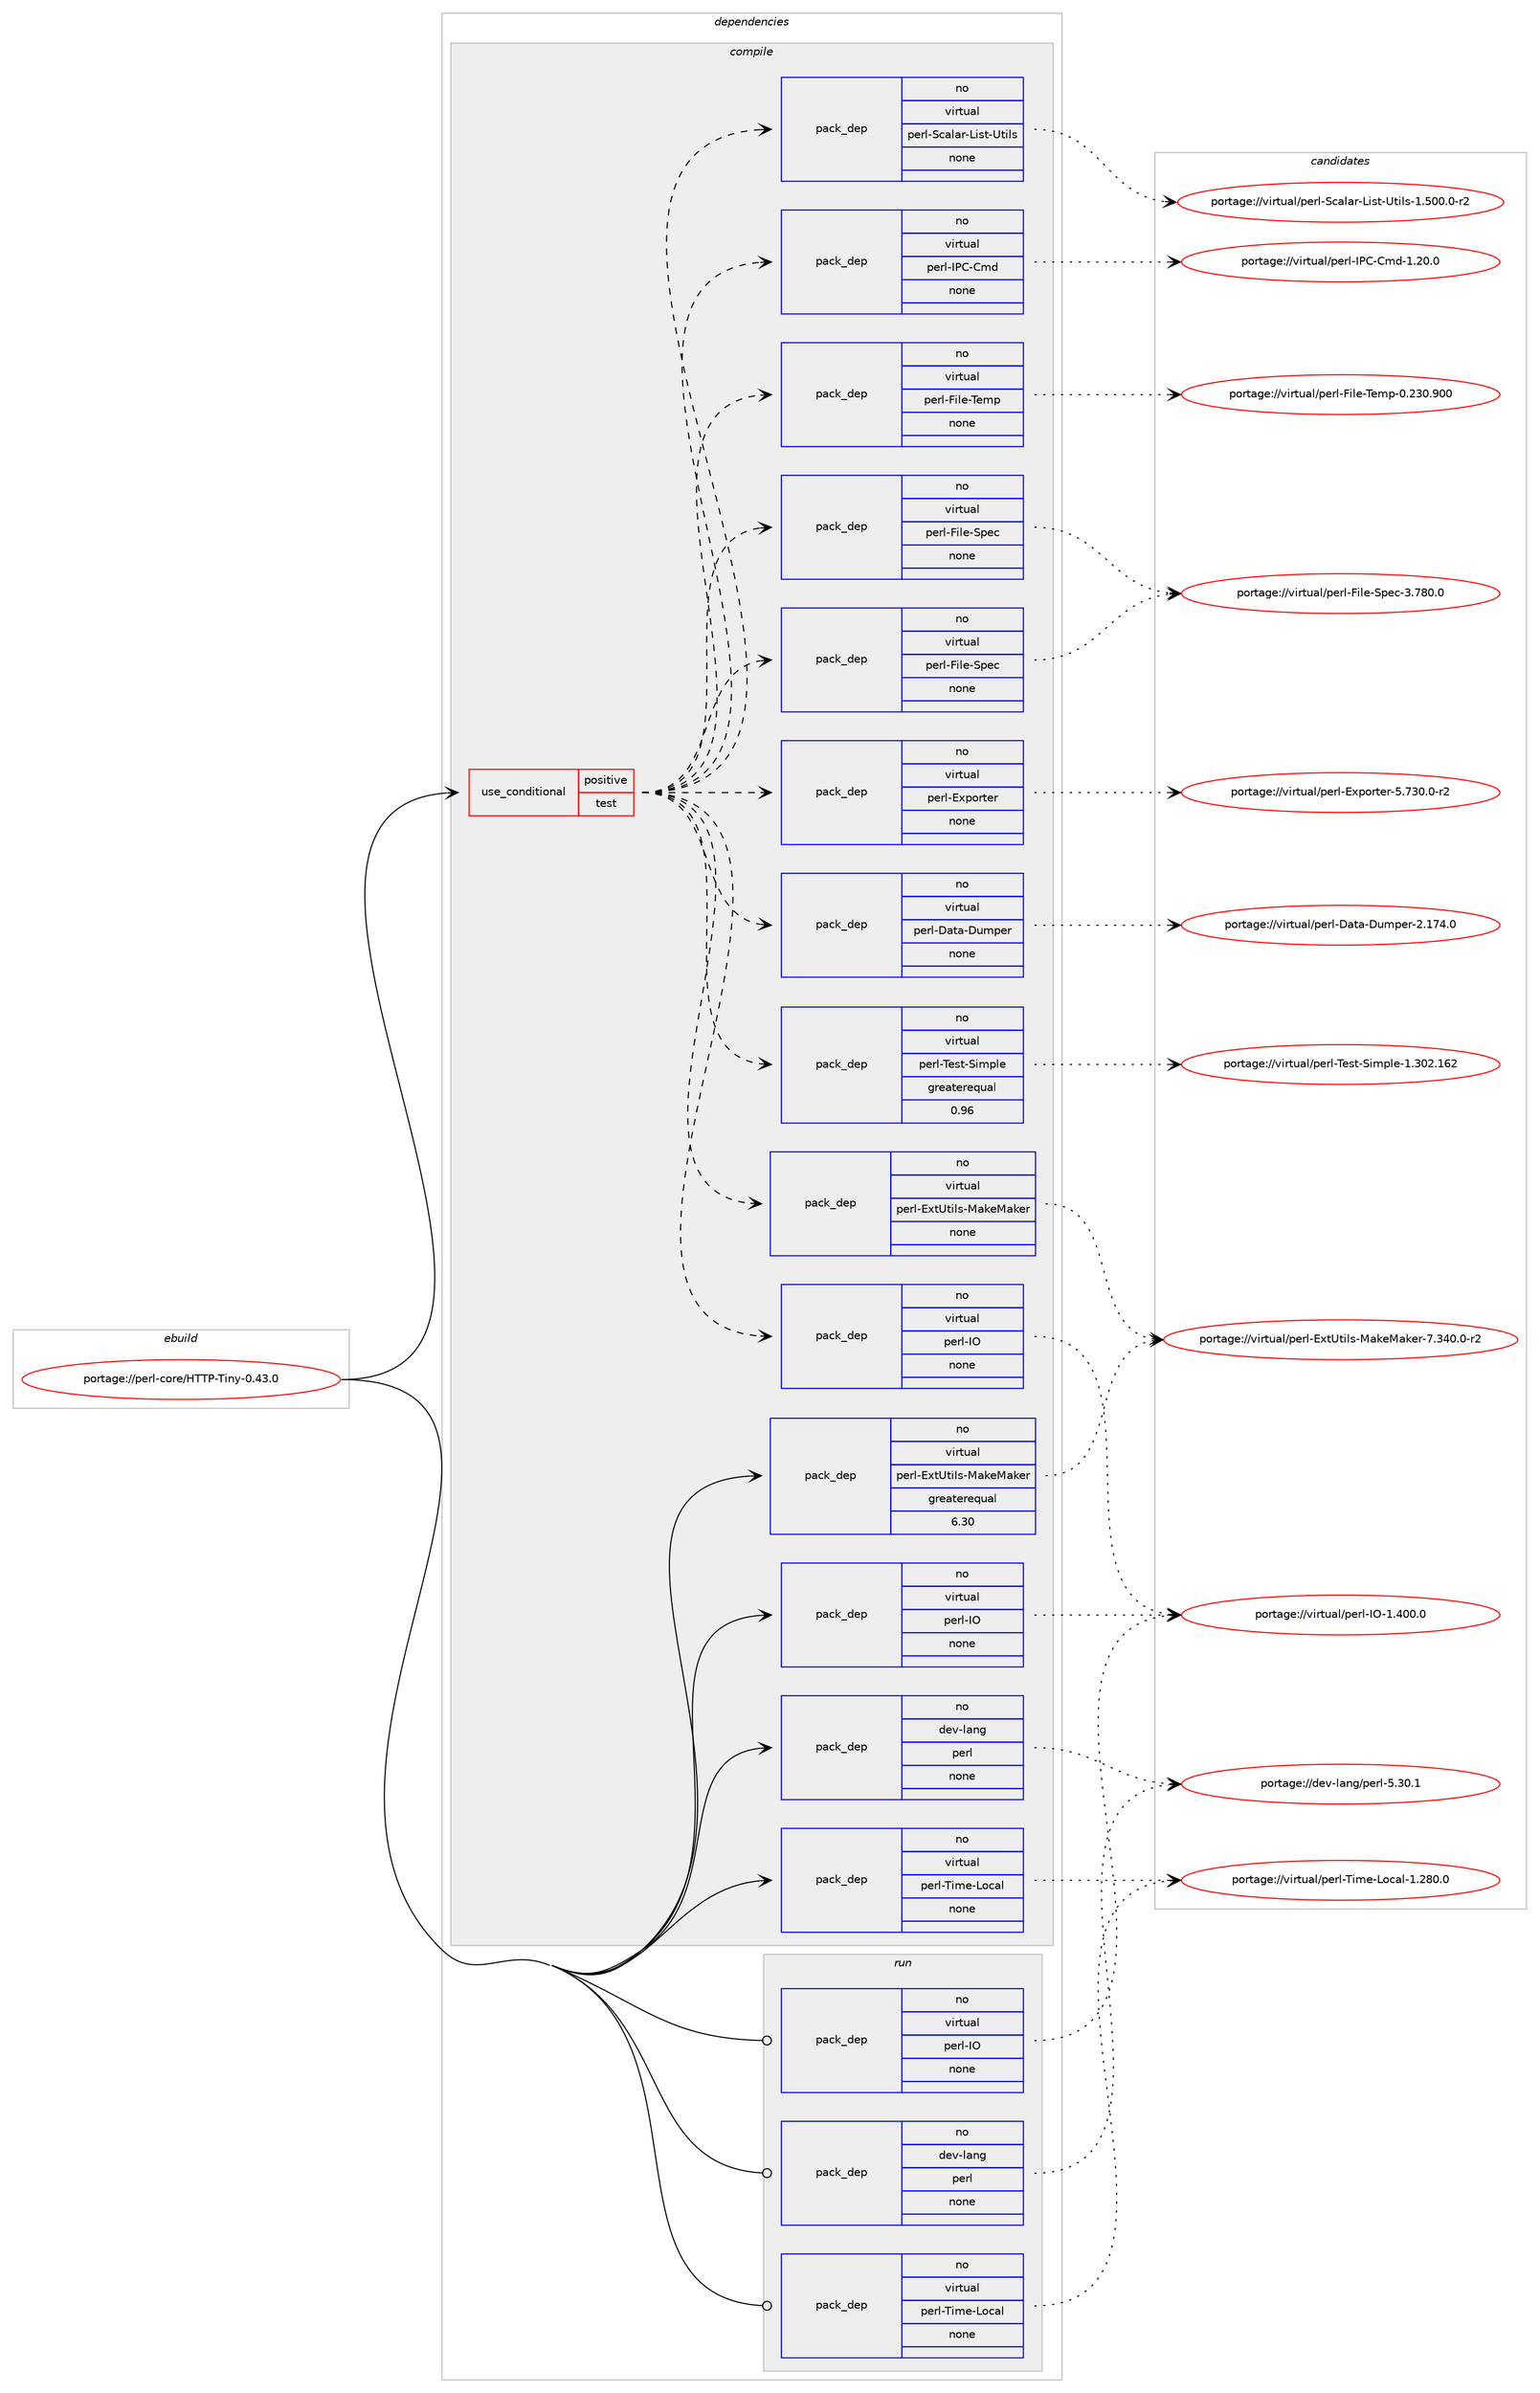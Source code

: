 digraph prolog {

# *************
# Graph options
# *************

newrank=true;
concentrate=true;
compound=true;
graph [rankdir=LR,fontname=Helvetica,fontsize=10,ranksep=1.5];#, ranksep=2.5, nodesep=0.2];
edge  [arrowhead=vee];
node  [fontname=Helvetica,fontsize=10];

# **********
# The ebuild
# **********

subgraph cluster_leftcol {
color=gray;
rank=same;
label=<<i>ebuild</i>>;
id [label="portage://perl-core/HTTP-Tiny-0.43.0", color=red, width=4, href="../perl-core/HTTP-Tiny-0.43.0.svg"];
}

# ****************
# The dependencies
# ****************

subgraph cluster_midcol {
color=gray;
label=<<i>dependencies</i>>;
subgraph cluster_compile {
fillcolor="#eeeeee";
style=filled;
label=<<i>compile</i>>;
subgraph cond21493 {
dependency109382 [label=<<TABLE BORDER="0" CELLBORDER="1" CELLSPACING="0" CELLPADDING="4"><TR><TD ROWSPAN="3" CELLPADDING="10">use_conditional</TD></TR><TR><TD>positive</TD></TR><TR><TD>test</TD></TR></TABLE>>, shape=none, color=red];
subgraph pack86081 {
dependency109383 [label=<<TABLE BORDER="0" CELLBORDER="1" CELLSPACING="0" CELLPADDING="4" WIDTH="220"><TR><TD ROWSPAN="6" CELLPADDING="30">pack_dep</TD></TR><TR><TD WIDTH="110">no</TD></TR><TR><TD>virtual</TD></TR><TR><TD>perl-Data-Dumper</TD></TR><TR><TD>none</TD></TR><TR><TD></TD></TR></TABLE>>, shape=none, color=blue];
}
dependency109382:e -> dependency109383:w [weight=20,style="dashed",arrowhead="vee"];
subgraph pack86082 {
dependency109384 [label=<<TABLE BORDER="0" CELLBORDER="1" CELLSPACING="0" CELLPADDING="4" WIDTH="220"><TR><TD ROWSPAN="6" CELLPADDING="30">pack_dep</TD></TR><TR><TD WIDTH="110">no</TD></TR><TR><TD>virtual</TD></TR><TR><TD>perl-Exporter</TD></TR><TR><TD>none</TD></TR><TR><TD></TD></TR></TABLE>>, shape=none, color=blue];
}
dependency109382:e -> dependency109384:w [weight=20,style="dashed",arrowhead="vee"];
subgraph pack86083 {
dependency109385 [label=<<TABLE BORDER="0" CELLBORDER="1" CELLSPACING="0" CELLPADDING="4" WIDTH="220"><TR><TD ROWSPAN="6" CELLPADDING="30">pack_dep</TD></TR><TR><TD WIDTH="110">no</TD></TR><TR><TD>virtual</TD></TR><TR><TD>perl-ExtUtils-MakeMaker</TD></TR><TR><TD>none</TD></TR><TR><TD></TD></TR></TABLE>>, shape=none, color=blue];
}
dependency109382:e -> dependency109385:w [weight=20,style="dashed",arrowhead="vee"];
subgraph pack86084 {
dependency109386 [label=<<TABLE BORDER="0" CELLBORDER="1" CELLSPACING="0" CELLPADDING="4" WIDTH="220"><TR><TD ROWSPAN="6" CELLPADDING="30">pack_dep</TD></TR><TR><TD WIDTH="110">no</TD></TR><TR><TD>virtual</TD></TR><TR><TD>perl-File-Spec</TD></TR><TR><TD>none</TD></TR><TR><TD></TD></TR></TABLE>>, shape=none, color=blue];
}
dependency109382:e -> dependency109386:w [weight=20,style="dashed",arrowhead="vee"];
subgraph pack86085 {
dependency109387 [label=<<TABLE BORDER="0" CELLBORDER="1" CELLSPACING="0" CELLPADDING="4" WIDTH="220"><TR><TD ROWSPAN="6" CELLPADDING="30">pack_dep</TD></TR><TR><TD WIDTH="110">no</TD></TR><TR><TD>virtual</TD></TR><TR><TD>perl-File-Spec</TD></TR><TR><TD>none</TD></TR><TR><TD></TD></TR></TABLE>>, shape=none, color=blue];
}
dependency109382:e -> dependency109387:w [weight=20,style="dashed",arrowhead="vee"];
subgraph pack86086 {
dependency109388 [label=<<TABLE BORDER="0" CELLBORDER="1" CELLSPACING="0" CELLPADDING="4" WIDTH="220"><TR><TD ROWSPAN="6" CELLPADDING="30">pack_dep</TD></TR><TR><TD WIDTH="110">no</TD></TR><TR><TD>virtual</TD></TR><TR><TD>perl-File-Temp</TD></TR><TR><TD>none</TD></TR><TR><TD></TD></TR></TABLE>>, shape=none, color=blue];
}
dependency109382:e -> dependency109388:w [weight=20,style="dashed",arrowhead="vee"];
subgraph pack86087 {
dependency109389 [label=<<TABLE BORDER="0" CELLBORDER="1" CELLSPACING="0" CELLPADDING="4" WIDTH="220"><TR><TD ROWSPAN="6" CELLPADDING="30">pack_dep</TD></TR><TR><TD WIDTH="110">no</TD></TR><TR><TD>virtual</TD></TR><TR><TD>perl-IO</TD></TR><TR><TD>none</TD></TR><TR><TD></TD></TR></TABLE>>, shape=none, color=blue];
}
dependency109382:e -> dependency109389:w [weight=20,style="dashed",arrowhead="vee"];
subgraph pack86088 {
dependency109390 [label=<<TABLE BORDER="0" CELLBORDER="1" CELLSPACING="0" CELLPADDING="4" WIDTH="220"><TR><TD ROWSPAN="6" CELLPADDING="30">pack_dep</TD></TR><TR><TD WIDTH="110">no</TD></TR><TR><TD>virtual</TD></TR><TR><TD>perl-IPC-Cmd</TD></TR><TR><TD>none</TD></TR><TR><TD></TD></TR></TABLE>>, shape=none, color=blue];
}
dependency109382:e -> dependency109390:w [weight=20,style="dashed",arrowhead="vee"];
subgraph pack86089 {
dependency109391 [label=<<TABLE BORDER="0" CELLBORDER="1" CELLSPACING="0" CELLPADDING="4" WIDTH="220"><TR><TD ROWSPAN="6" CELLPADDING="30">pack_dep</TD></TR><TR><TD WIDTH="110">no</TD></TR><TR><TD>virtual</TD></TR><TR><TD>perl-Scalar-List-Utils</TD></TR><TR><TD>none</TD></TR><TR><TD></TD></TR></TABLE>>, shape=none, color=blue];
}
dependency109382:e -> dependency109391:w [weight=20,style="dashed",arrowhead="vee"];
subgraph pack86090 {
dependency109392 [label=<<TABLE BORDER="0" CELLBORDER="1" CELLSPACING="0" CELLPADDING="4" WIDTH="220"><TR><TD ROWSPAN="6" CELLPADDING="30">pack_dep</TD></TR><TR><TD WIDTH="110">no</TD></TR><TR><TD>virtual</TD></TR><TR><TD>perl-Test-Simple</TD></TR><TR><TD>greaterequal</TD></TR><TR><TD>0.96</TD></TR></TABLE>>, shape=none, color=blue];
}
dependency109382:e -> dependency109392:w [weight=20,style="dashed",arrowhead="vee"];
}
id:e -> dependency109382:w [weight=20,style="solid",arrowhead="vee"];
subgraph pack86091 {
dependency109393 [label=<<TABLE BORDER="0" CELLBORDER="1" CELLSPACING="0" CELLPADDING="4" WIDTH="220"><TR><TD ROWSPAN="6" CELLPADDING="30">pack_dep</TD></TR><TR><TD WIDTH="110">no</TD></TR><TR><TD>dev-lang</TD></TR><TR><TD>perl</TD></TR><TR><TD>none</TD></TR><TR><TD></TD></TR></TABLE>>, shape=none, color=blue];
}
id:e -> dependency109393:w [weight=20,style="solid",arrowhead="vee"];
subgraph pack86092 {
dependency109394 [label=<<TABLE BORDER="0" CELLBORDER="1" CELLSPACING="0" CELLPADDING="4" WIDTH="220"><TR><TD ROWSPAN="6" CELLPADDING="30">pack_dep</TD></TR><TR><TD WIDTH="110">no</TD></TR><TR><TD>virtual</TD></TR><TR><TD>perl-ExtUtils-MakeMaker</TD></TR><TR><TD>greaterequal</TD></TR><TR><TD>6.30</TD></TR></TABLE>>, shape=none, color=blue];
}
id:e -> dependency109394:w [weight=20,style="solid",arrowhead="vee"];
subgraph pack86093 {
dependency109395 [label=<<TABLE BORDER="0" CELLBORDER="1" CELLSPACING="0" CELLPADDING="4" WIDTH="220"><TR><TD ROWSPAN="6" CELLPADDING="30">pack_dep</TD></TR><TR><TD WIDTH="110">no</TD></TR><TR><TD>virtual</TD></TR><TR><TD>perl-IO</TD></TR><TR><TD>none</TD></TR><TR><TD></TD></TR></TABLE>>, shape=none, color=blue];
}
id:e -> dependency109395:w [weight=20,style="solid",arrowhead="vee"];
subgraph pack86094 {
dependency109396 [label=<<TABLE BORDER="0" CELLBORDER="1" CELLSPACING="0" CELLPADDING="4" WIDTH="220"><TR><TD ROWSPAN="6" CELLPADDING="30">pack_dep</TD></TR><TR><TD WIDTH="110">no</TD></TR><TR><TD>virtual</TD></TR><TR><TD>perl-Time-Local</TD></TR><TR><TD>none</TD></TR><TR><TD></TD></TR></TABLE>>, shape=none, color=blue];
}
id:e -> dependency109396:w [weight=20,style="solid",arrowhead="vee"];
}
subgraph cluster_compileandrun {
fillcolor="#eeeeee";
style=filled;
label=<<i>compile and run</i>>;
}
subgraph cluster_run {
fillcolor="#eeeeee";
style=filled;
label=<<i>run</i>>;
subgraph pack86095 {
dependency109397 [label=<<TABLE BORDER="0" CELLBORDER="1" CELLSPACING="0" CELLPADDING="4" WIDTH="220"><TR><TD ROWSPAN="6" CELLPADDING="30">pack_dep</TD></TR><TR><TD WIDTH="110">no</TD></TR><TR><TD>dev-lang</TD></TR><TR><TD>perl</TD></TR><TR><TD>none</TD></TR><TR><TD></TD></TR></TABLE>>, shape=none, color=blue];
}
id:e -> dependency109397:w [weight=20,style="solid",arrowhead="odot"];
subgraph pack86096 {
dependency109398 [label=<<TABLE BORDER="0" CELLBORDER="1" CELLSPACING="0" CELLPADDING="4" WIDTH="220"><TR><TD ROWSPAN="6" CELLPADDING="30">pack_dep</TD></TR><TR><TD WIDTH="110">no</TD></TR><TR><TD>virtual</TD></TR><TR><TD>perl-IO</TD></TR><TR><TD>none</TD></TR><TR><TD></TD></TR></TABLE>>, shape=none, color=blue];
}
id:e -> dependency109398:w [weight=20,style="solid",arrowhead="odot"];
subgraph pack86097 {
dependency109399 [label=<<TABLE BORDER="0" CELLBORDER="1" CELLSPACING="0" CELLPADDING="4" WIDTH="220"><TR><TD ROWSPAN="6" CELLPADDING="30">pack_dep</TD></TR><TR><TD WIDTH="110">no</TD></TR><TR><TD>virtual</TD></TR><TR><TD>perl-Time-Local</TD></TR><TR><TD>none</TD></TR><TR><TD></TD></TR></TABLE>>, shape=none, color=blue];
}
id:e -> dependency109399:w [weight=20,style="solid",arrowhead="odot"];
}
}

# **************
# The candidates
# **************

subgraph cluster_choices {
rank=same;
color=gray;
label=<<i>candidates</i>>;

subgraph choice86081 {
color=black;
nodesep=1;
choice11810511411611797108471121011141084568971169745681171091121011144550464955524648 [label="portage://virtual/perl-Data-Dumper-2.174.0", color=red, width=4,href="../virtual/perl-Data-Dumper-2.174.0.svg"];
dependency109383:e -> choice11810511411611797108471121011141084568971169745681171091121011144550464955524648:w [style=dotted,weight="100"];
}
subgraph choice86082 {
color=black;
nodesep=1;
choice1181051141161179710847112101114108456912011211111411610111445534655514846484511450 [label="portage://virtual/perl-Exporter-5.730.0-r2", color=red, width=4,href="../virtual/perl-Exporter-5.730.0-r2.svg"];
dependency109384:e -> choice1181051141161179710847112101114108456912011211111411610111445534655514846484511450:w [style=dotted,weight="100"];
}
subgraph choice86083 {
color=black;
nodesep=1;
choice1181051141161179710847112101114108456912011685116105108115457797107101779710710111445554651524846484511450 [label="portage://virtual/perl-ExtUtils-MakeMaker-7.340.0-r2", color=red, width=4,href="../virtual/perl-ExtUtils-MakeMaker-7.340.0-r2.svg"];
dependency109385:e -> choice1181051141161179710847112101114108456912011685116105108115457797107101779710710111445554651524846484511450:w [style=dotted,weight="100"];
}
subgraph choice86084 {
color=black;
nodesep=1;
choice118105114116117971084711210111410845701051081014583112101994551465556484648 [label="portage://virtual/perl-File-Spec-3.780.0", color=red, width=4,href="../virtual/perl-File-Spec-3.780.0.svg"];
dependency109386:e -> choice118105114116117971084711210111410845701051081014583112101994551465556484648:w [style=dotted,weight="100"];
}
subgraph choice86085 {
color=black;
nodesep=1;
choice118105114116117971084711210111410845701051081014583112101994551465556484648 [label="portage://virtual/perl-File-Spec-3.780.0", color=red, width=4,href="../virtual/perl-File-Spec-3.780.0.svg"];
dependency109387:e -> choice118105114116117971084711210111410845701051081014583112101994551465556484648:w [style=dotted,weight="100"];
}
subgraph choice86086 {
color=black;
nodesep=1;
choice11810511411611797108471121011141084570105108101458410110911245484650514846574848 [label="portage://virtual/perl-File-Temp-0.230.900", color=red, width=4,href="../virtual/perl-File-Temp-0.230.900.svg"];
dependency109388:e -> choice11810511411611797108471121011141084570105108101458410110911245484650514846574848:w [style=dotted,weight="100"];
}
subgraph choice86087 {
color=black;
nodesep=1;
choice11810511411611797108471121011141084573794549465248484648 [label="portage://virtual/perl-IO-1.400.0", color=red, width=4,href="../virtual/perl-IO-1.400.0.svg"];
dependency109389:e -> choice11810511411611797108471121011141084573794549465248484648:w [style=dotted,weight="100"];
}
subgraph choice86088 {
color=black;
nodesep=1;
choice118105114116117971084711210111410845738067456710910045494650484648 [label="portage://virtual/perl-IPC-Cmd-1.20.0", color=red, width=4,href="../virtual/perl-IPC-Cmd-1.20.0.svg"];
dependency109390:e -> choice118105114116117971084711210111410845738067456710910045494650484648:w [style=dotted,weight="100"];
}
subgraph choice86089 {
color=black;
nodesep=1;
choice118105114116117971084711210111410845839997108971144576105115116458511610510811545494653484846484511450 [label="portage://virtual/perl-Scalar-List-Utils-1.500.0-r2", color=red, width=4,href="../virtual/perl-Scalar-List-Utils-1.500.0-r2.svg"];
dependency109391:e -> choice118105114116117971084711210111410845839997108971144576105115116458511610510811545494653484846484511450:w [style=dotted,weight="100"];
}
subgraph choice86090 {
color=black;
nodesep=1;
choice11810511411611797108471121011141084584101115116458310510911210810145494651485046495450 [label="portage://virtual/perl-Test-Simple-1.302.162", color=red, width=4,href="../virtual/perl-Test-Simple-1.302.162.svg"];
dependency109392:e -> choice11810511411611797108471121011141084584101115116458310510911210810145494651485046495450:w [style=dotted,weight="100"];
}
subgraph choice86091 {
color=black;
nodesep=1;
choice10010111845108971101034711210111410845534651484649 [label="portage://dev-lang/perl-5.30.1", color=red, width=4,href="../dev-lang/perl-5.30.1.svg"];
dependency109393:e -> choice10010111845108971101034711210111410845534651484649:w [style=dotted,weight="100"];
}
subgraph choice86092 {
color=black;
nodesep=1;
choice1181051141161179710847112101114108456912011685116105108115457797107101779710710111445554651524846484511450 [label="portage://virtual/perl-ExtUtils-MakeMaker-7.340.0-r2", color=red, width=4,href="../virtual/perl-ExtUtils-MakeMaker-7.340.0-r2.svg"];
dependency109394:e -> choice1181051141161179710847112101114108456912011685116105108115457797107101779710710111445554651524846484511450:w [style=dotted,weight="100"];
}
subgraph choice86093 {
color=black;
nodesep=1;
choice11810511411611797108471121011141084573794549465248484648 [label="portage://virtual/perl-IO-1.400.0", color=red, width=4,href="../virtual/perl-IO-1.400.0.svg"];
dependency109395:e -> choice11810511411611797108471121011141084573794549465248484648:w [style=dotted,weight="100"];
}
subgraph choice86094 {
color=black;
nodesep=1;
choice11810511411611797108471121011141084584105109101457611199971084549465056484648 [label="portage://virtual/perl-Time-Local-1.280.0", color=red, width=4,href="../virtual/perl-Time-Local-1.280.0.svg"];
dependency109396:e -> choice11810511411611797108471121011141084584105109101457611199971084549465056484648:w [style=dotted,weight="100"];
}
subgraph choice86095 {
color=black;
nodesep=1;
choice10010111845108971101034711210111410845534651484649 [label="portage://dev-lang/perl-5.30.1", color=red, width=4,href="../dev-lang/perl-5.30.1.svg"];
dependency109397:e -> choice10010111845108971101034711210111410845534651484649:w [style=dotted,weight="100"];
}
subgraph choice86096 {
color=black;
nodesep=1;
choice11810511411611797108471121011141084573794549465248484648 [label="portage://virtual/perl-IO-1.400.0", color=red, width=4,href="../virtual/perl-IO-1.400.0.svg"];
dependency109398:e -> choice11810511411611797108471121011141084573794549465248484648:w [style=dotted,weight="100"];
}
subgraph choice86097 {
color=black;
nodesep=1;
choice11810511411611797108471121011141084584105109101457611199971084549465056484648 [label="portage://virtual/perl-Time-Local-1.280.0", color=red, width=4,href="../virtual/perl-Time-Local-1.280.0.svg"];
dependency109399:e -> choice11810511411611797108471121011141084584105109101457611199971084549465056484648:w [style=dotted,weight="100"];
}
}

}
